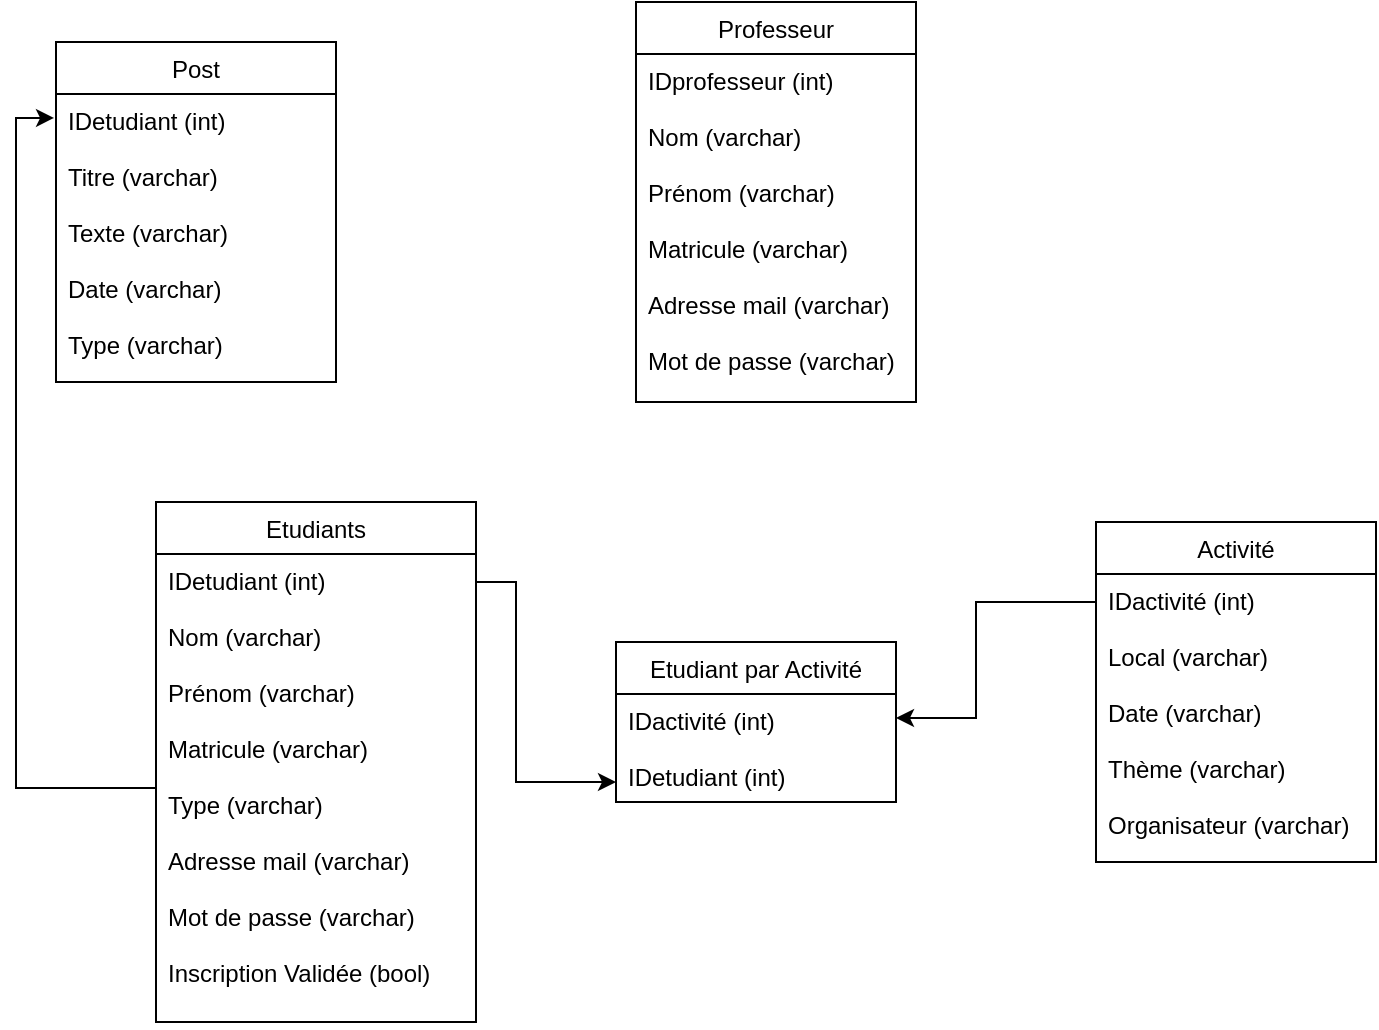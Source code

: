 <mxfile version="12.7.9" type="github"><diagram name="Page-1" id="efa7a0a1-bf9b-a30e-e6df-94a7791c09e9"><mxGraphModel dx="1662" dy="762" grid="1" gridSize="10" guides="1" tooltips="1" connect="1" arrows="1" fold="1" page="0" pageScale="1" pageWidth="826" pageHeight="1169" background="#ffffff" math="0" shadow="0"><root><mxCell id="0"/><mxCell id="1" parent="0"/><mxCell id="pKGVjfPcVtd7za2bNHtY-120" value="Etudiants" style="swimlane;fontStyle=0;childLayout=stackLayout;horizontal=1;startSize=26;fillColor=none;horizontalStack=0;resizeParent=1;resizeParentMax=0;resizeLast=0;collapsible=1;marginBottom=0;" parent="1" vertex="1"><mxGeometry x="110" y="530" width="160" height="260" as="geometry"><mxRectangle x="241" y="171" width="80" height="26" as="alternateBounds"/></mxGeometry></mxCell><mxCell id="pKGVjfPcVtd7za2bNHtY-123" value="IDetudiant (int)&#10;&#10;Nom (varchar)&#10;&#10;Prénom (varchar)&#10;&#10;Matricule (varchar)&#10;&#10;Type (varchar)&#10;&#10;Adresse mail (varchar)&#10;&#10;Mot de passe (varchar)&#10;&#10;Inscription Validée (bool)" style="text;strokeColor=none;fillColor=none;align=left;verticalAlign=top;spacingLeft=4;spacingRight=4;overflow=hidden;rotatable=0;points=[[0,0.5],[1,0.5]];portConstraint=eastwest;" parent="pKGVjfPcVtd7za2bNHtY-120" vertex="1"><mxGeometry y="26" width="160" height="234" as="geometry"/></mxCell><mxCell id="pKGVjfPcVtd7za2bNHtY-129" value="Professeur" style="swimlane;fontStyle=0;childLayout=stackLayout;horizontal=1;startSize=26;fillColor=none;horizontalStack=0;resizeParent=1;resizeParentMax=0;resizeLast=0;collapsible=1;marginBottom=0;" parent="1" vertex="1"><mxGeometry x="350" y="280" width="140" height="200" as="geometry"><mxRectangle x="241" y="171" width="80" height="26" as="alternateBounds"/></mxGeometry></mxCell><mxCell id="pKGVjfPcVtd7za2bNHtY-130" value="IDprofesseur (int)&#10;&#10;Nom (varchar)&#10;&#10;Prénom (varchar)&#10;&#10;Matricule (varchar)&#10;&#10;Adresse mail (varchar)&#10;&#10;Mot de passe (varchar)" style="text;strokeColor=none;fillColor=none;align=left;verticalAlign=top;spacingLeft=4;spacingRight=4;overflow=hidden;rotatable=0;points=[[0,0.5],[1,0.5]];portConstraint=eastwest;" parent="pKGVjfPcVtd7za2bNHtY-129" vertex="1"><mxGeometry y="26" width="140" height="174" as="geometry"/></mxCell><mxCell id="pKGVjfPcVtd7za2bNHtY-131" value="Post" style="swimlane;fontStyle=0;childLayout=stackLayout;horizontal=1;startSize=26;fillColor=none;horizontalStack=0;resizeParent=1;resizeParentMax=0;resizeLast=0;collapsible=1;marginBottom=0;" parent="1" vertex="1"><mxGeometry x="60" y="300" width="140" height="170" as="geometry"><mxRectangle x="241" y="171" width="80" height="26" as="alternateBounds"/></mxGeometry></mxCell><mxCell id="pKGVjfPcVtd7za2bNHtY-132" value="IDetudiant (int)&#10;&#10;Titre (varchar)&#10;&#10;Texte (varchar)&#10;&#10;Date (varchar)&#10;&#10;Type (varchar)" style="text;strokeColor=none;fillColor=none;align=left;verticalAlign=top;spacingLeft=4;spacingRight=4;overflow=hidden;rotatable=0;points=[[0,0.5],[1,0.5]];portConstraint=eastwest;" parent="pKGVjfPcVtd7za2bNHtY-131" vertex="1"><mxGeometry y="26" width="140" height="144" as="geometry"/></mxCell><mxCell id="pKGVjfPcVtd7za2bNHtY-133" value="Activité" style="swimlane;fontStyle=0;childLayout=stackLayout;horizontal=1;startSize=26;fillColor=none;horizontalStack=0;resizeParent=1;resizeParentMax=0;resizeLast=0;collapsible=1;marginBottom=0;" parent="1" vertex="1"><mxGeometry x="580" y="540" width="140" height="170" as="geometry"><mxRectangle x="241" y="171" width="80" height="26" as="alternateBounds"/></mxGeometry></mxCell><mxCell id="pKGVjfPcVtd7za2bNHtY-134" value="IDactivité (int)&#10;&#10;Local (varchar)&#10;&#10;Date (varchar)&#10;&#10;Thème (varchar)&#10;&#10;Organisateur (varchar)" style="text;strokeColor=none;fillColor=none;align=left;verticalAlign=top;spacingLeft=4;spacingRight=4;overflow=hidden;rotatable=0;points=[[0,0.5],[1,0.5]];portConstraint=eastwest;" parent="pKGVjfPcVtd7za2bNHtY-133" vertex="1"><mxGeometry y="26" width="140" height="144" as="geometry"/></mxCell><mxCell id="pKGVjfPcVtd7za2bNHtY-135" value="Etudiant par Activité" style="swimlane;fontStyle=0;childLayout=stackLayout;horizontal=1;startSize=26;fillColor=none;horizontalStack=0;resizeParent=1;resizeParentMax=0;resizeLast=0;collapsible=1;marginBottom=0;" parent="1" vertex="1"><mxGeometry x="340" y="600" width="140" height="80" as="geometry"><mxRectangle x="241" y="171" width="80" height="26" as="alternateBounds"/></mxGeometry></mxCell><mxCell id="pKGVjfPcVtd7za2bNHtY-136" value="IDactivité (int)&#10;&#10;IDetudiant (int)" style="text;strokeColor=none;fillColor=none;align=left;verticalAlign=top;spacingLeft=4;spacingRight=4;overflow=hidden;rotatable=0;points=[[0,0.5],[1,0.5]];portConstraint=eastwest;" parent="pKGVjfPcVtd7za2bNHtY-135" vertex="1"><mxGeometry y="26" width="140" height="54" as="geometry"/></mxCell><mxCell id="pKGVjfPcVtd7za2bNHtY-137" style="edgeStyle=orthogonalEdgeStyle;rounded=0;orthogonalLoop=1;jettySize=auto;html=1;entryX=1;entryY=0.222;entryDx=0;entryDy=0;entryPerimeter=0;" parent="1" source="pKGVjfPcVtd7za2bNHtY-134" target="pKGVjfPcVtd7za2bNHtY-136" edge="1"><mxGeometry relative="1" as="geometry"><mxPoint x="470" y="638" as="targetPoint"/><Array as="points"><mxPoint x="520" y="580"/><mxPoint x="520" y="638"/></Array></mxGeometry></mxCell><mxCell id="pKGVjfPcVtd7za2bNHtY-138" style="edgeStyle=orthogonalEdgeStyle;rounded=0;orthogonalLoop=1;jettySize=auto;html=1;entryX=0;entryY=0.815;entryDx=0;entryDy=0;entryPerimeter=0;" parent="1" source="pKGVjfPcVtd7za2bNHtY-123" target="pKGVjfPcVtd7za2bNHtY-136" edge="1"><mxGeometry relative="1" as="geometry"><Array as="points"><mxPoint x="290" y="570"/><mxPoint x="290" y="670"/></Array></mxGeometry></mxCell><mxCell id="pKGVjfPcVtd7za2bNHtY-147" style="edgeStyle=orthogonalEdgeStyle;rounded=0;orthogonalLoop=1;jettySize=auto;html=1;entryX=-0.007;entryY=0.083;entryDx=0;entryDy=0;entryPerimeter=0;" parent="1" source="pKGVjfPcVtd7za2bNHtY-123" target="pKGVjfPcVtd7za2bNHtY-132" edge="1"><mxGeometry relative="1" as="geometry"/></mxCell></root></mxGraphModel></diagram></mxfile>